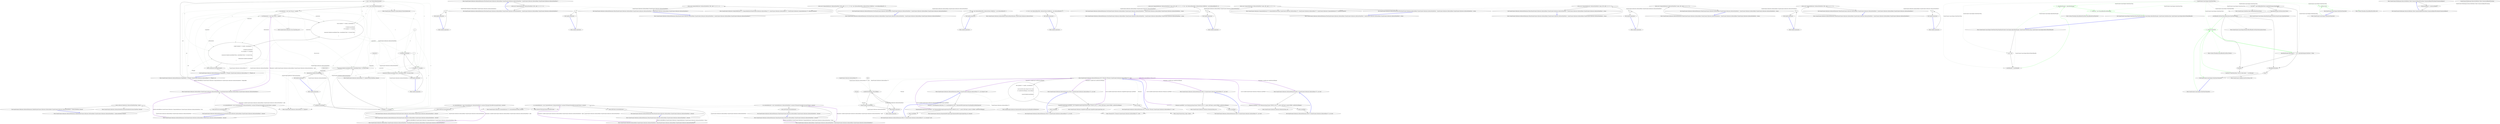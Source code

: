 digraph  {
n133 [label="QuantConnect.Indicators.IndicatorBase<T>", span=""];
n134 [label=bool, span=""];
n135 [label=TSecond, span=""];
n136 [label=x, span=""];
n137 [label=y, span=""];
n138 [label=numerator, span=""];
n139 [label=denominator, span=""];
n0 [cluster="QuantConnect.Indicators.IndicatorExtensions.Update(QuantConnect.Indicators.IndicatorBase<QuantConnect.Indicators.IndicatorDataPoint>, System.DateTime, decimal)", label="Entry QuantConnect.Indicators.IndicatorExtensions.Update(QuantConnect.Indicators.IndicatorBase<QuantConnect.Indicators.IndicatorDataPoint>, System.DateTime, decimal)", span="36-36"];
n1 [cluster="QuantConnect.Indicators.IndicatorExtensions.Update(QuantConnect.Indicators.IndicatorBase<QuantConnect.Indicators.IndicatorDataPoint>, System.DateTime, decimal)", label="return indicator.Update(new IndicatorDataPoint(time, value));", span="38-38"];
n2 [cluster="QuantConnect.Indicators.IndicatorExtensions.Update(QuantConnect.Indicators.IndicatorBase<QuantConnect.Indicators.IndicatorDataPoint>, System.DateTime, decimal)", label="Exit QuantConnect.Indicators.IndicatorExtensions.Update(QuantConnect.Indicators.IndicatorBase<QuantConnect.Indicators.IndicatorDataPoint>, System.DateTime, decimal)", span="36-36"];
n3 [cluster="QuantConnect.Indicators.IndicatorDataPoint.IndicatorDataPoint(System.DateTime, decimal)", label="Entry QuantConnect.Indicators.IndicatorDataPoint.IndicatorDataPoint(System.DateTime, decimal)", span="40-40"];
n4 [cluster="QuantConnect.Indicators.IndicatorBase<T>.Update(T)", label="Entry QuantConnect.Indicators.IndicatorBase<T>.Update(T)", span="74-74"];
n5 [cluster="QuantConnect.Indicators.IndicatorExtensions.Of<T, TSecond>(TSecond, QuantConnect.Indicators.IndicatorBase<T>, bool)", label="Entry QuantConnect.Indicators.IndicatorExtensions.Of<T, TSecond>(TSecond, QuantConnect.Indicators.IndicatorBase<T>, bool)", span="49-49"];
n6 [cluster="QuantConnect.Indicators.IndicatorExtensions.Of<T, TSecond>(TSecond, QuantConnect.Indicators.IndicatorBase<T>, bool)", label="first.Updated += (sender, consolidated) =>\r\n            {\r\n                // only send the data along if we're ready\r\n                if (!waitForFirstToReady || first.IsReady)\r\n                {\r\n                    second.Update(consolidated);\r\n                }\r\n            }", span="53-60"];
n10 [cluster="lambda expression", label="!waitForFirstToReady || first.IsReady", span="56-56"];
n11 [cluster="lambda expression", label="second.Update(consolidated)", span="58-58"];
n7 [cluster="QuantConnect.Indicators.IndicatorExtensions.Of<T, TSecond>(TSecond, QuantConnect.Indicators.IndicatorBase<T>, bool)", label="return second;", span="62-62"];
n8 [cluster="QuantConnect.Indicators.IndicatorExtensions.Of<T, TSecond>(TSecond, QuantConnect.Indicators.IndicatorBase<T>, bool)", label="Exit QuantConnect.Indicators.IndicatorExtensions.Of<T, TSecond>(TSecond, QuantConnect.Indicators.IndicatorBase<T>, bool)", span="49-49"];
n9 [cluster="lambda expression", label="Entry lambda expression", span="53-60"];
n12 [cluster="lambda expression", label="Exit lambda expression", span="53-60"];
n13 [cluster="QuantConnect.Indicators.IndicatorExtensions.WeightedBy<T, TWeight>(QuantConnect.Indicators.IndicatorBase<T>, TWeight, int)", label="Entry QuantConnect.Indicators.IndicatorExtensions.WeightedBy<T, TWeight>(QuantConnect.Indicators.IndicatorBase<T>, TWeight, int)", span="72-72"];
n14 [cluster="QuantConnect.Indicators.IndicatorExtensions.WeightedBy<T, TWeight>(QuantConnect.Indicators.IndicatorBase<T>, TWeight, int)", label="var x = new WindowIdentity(period)", span="76-76"];
n15 [cluster="QuantConnect.Indicators.IndicatorExtensions.WeightedBy<T, TWeight>(QuantConnect.Indicators.IndicatorBase<T>, TWeight, int)", label="var y = new WindowIdentity(period)", span="77-77"];
n16 [cluster="QuantConnect.Indicators.IndicatorExtensions.WeightedBy<T, TWeight>(QuantConnect.Indicators.IndicatorBase<T>, TWeight, int)", label="var numerator = new Sum(''Sum_xy'', period)", span="78-78"];
n17 [cluster="QuantConnect.Indicators.IndicatorExtensions.WeightedBy<T, TWeight>(QuantConnect.Indicators.IndicatorBase<T>, TWeight, int)", label="var denominator = new Sum(''Sum_y'', period)", span="79-79"];
n18 [cluster="QuantConnect.Indicators.IndicatorExtensions.WeightedBy<T, TWeight>(QuantConnect.Indicators.IndicatorBase<T>, TWeight, int)", label="value.Updated += (sender, consolidated) =>\r\n            {\r\n                x.Update(consolidated);\r\n                if (x.Samples == y.Samples)\r\n                {\r\n                    numerator.Update(consolidated.Time, consolidated.Value * y.Current.Value);\r\n                }  \r\n            }", span="81-88"];
n19 [cluster="QuantConnect.Indicators.IndicatorExtensions.WeightedBy<T, TWeight>(QuantConnect.Indicators.IndicatorBase<T>, TWeight, int)", label="weight.Updated += (sender, consolidated) =>\r\n            {\r\n                y.Update(consolidated);\r\n                if (x.Samples == y.Samples)\r\n                {\r\n                    numerator.Update(consolidated.Time, consolidated.Value * x.Current.Value);\r\n                }\r\n                denominator.Update(consolidated);\r\n            }", span="90-98"];
n22 [cluster="QuantConnect.Indicators.WindowIdentity.WindowIdentity(int)", label="Entry QuantConnect.Indicators.WindowIdentity.WindowIdentity(int)", span="37-37"];
n26 [cluster="lambda expression", label="x.Update(consolidated)", span="83-83"];
n27 [cluster="lambda expression", label="x.Samples == y.Samples", span="84-84"];
n33 [cluster="lambda expression", label="x.Samples == y.Samples", span="93-93"];
n34 [cluster="lambda expression", label="numerator.Update(consolidated.Time, consolidated.Value * x.Current.Value)", span="95-95"];
n28 [cluster="lambda expression", label="numerator.Update(consolidated.Time, consolidated.Value * y.Current.Value)", span="86-86"];
n32 [cluster="lambda expression", label="y.Update(consolidated)", span="92-92"];
n23 [cluster="QuantConnect.Indicators.Sum.Sum(string, int)", label="Entry QuantConnect.Indicators.Sum.Sum(string, int)", span="44-44"];
n20 [cluster="QuantConnect.Indicators.IndicatorExtensions.WeightedBy<T, TWeight>(QuantConnect.Indicators.IndicatorBase<T>, TWeight, int)", label="return numerator.Over(denominator);", span="100-100"];
n35 [cluster="lambda expression", label="denominator.Update(consolidated)", span="97-97"];
n21 [cluster="QuantConnect.Indicators.IndicatorExtensions.WeightedBy<T, TWeight>(QuantConnect.Indicators.IndicatorBase<T>, TWeight, int)", label="Exit QuantConnect.Indicators.IndicatorExtensions.WeightedBy<T, TWeight>(QuantConnect.Indicators.IndicatorBase<T>, TWeight, int)", span="72-72"];
n24 [cluster="QuantConnect.Indicators.IndicatorBase<QuantConnect.Indicators.IndicatorDataPoint>.Over(QuantConnect.Indicators.IndicatorBase<QuantConnect.Indicators.IndicatorDataPoint>)", label="Entry QuantConnect.Indicators.IndicatorBase<QuantConnect.Indicators.IndicatorDataPoint>.Over(QuantConnect.Indicators.IndicatorBase<QuantConnect.Indicators.IndicatorDataPoint>)", span="215-215"];
n25 [cluster="lambda expression", label="Entry lambda expression", span="81-88"];
n29 [cluster="lambda expression", label="Exit lambda expression", span="81-88"];
n30 [cluster="QuantConnect.Indicators.IndicatorBase<T>.Update(System.DateTime, decimal)", label="Entry QuantConnect.Indicators.IndicatorBase<T>.Update(System.DateTime, decimal)", span="106-106"];
n31 [cluster="lambda expression", label="Entry lambda expression", span="90-98"];
n36 [cluster="lambda expression", label="Exit lambda expression", span="90-98"];
n37 [cluster="QuantConnect.Indicators.IndicatorExtensions.Plus(QuantConnect.Indicators.IndicatorBase<QuantConnect.Indicators.IndicatorDataPoint>, decimal)", label="Entry QuantConnect.Indicators.IndicatorExtensions.Plus(QuantConnect.Indicators.IndicatorBase<QuantConnect.Indicators.IndicatorDataPoint>, decimal)", span="112-112"];
n38 [cluster="QuantConnect.Indicators.IndicatorExtensions.Plus(QuantConnect.Indicators.IndicatorBase<QuantConnect.Indicators.IndicatorDataPoint>, decimal)", label="var constantIndicator = new ConstantIndicator<IndicatorDataPoint>(constant.ToString(CultureInfo.InvariantCulture), constant)", span="114-114"];
n39 [cluster="QuantConnect.Indicators.IndicatorExtensions.Plus(QuantConnect.Indicators.IndicatorBase<QuantConnect.Indicators.IndicatorDataPoint>, decimal)", label="return left.Plus(constantIndicator);", span="115-115"];
n41 [cluster="QuantConnect.Indicators.ConstantIndicator<T>.ConstantIndicator(string, decimal)", label="Entry QuantConnect.Indicators.ConstantIndicator<T>.ConstantIndicator(string, decimal)", span="42-42"];
n42 [cluster="decimal.ToString(System.IFormatProvider)", label="Entry decimal.ToString(System.IFormatProvider)", span="0-0"];
n40 [cluster="QuantConnect.Indicators.IndicatorExtensions.Plus(QuantConnect.Indicators.IndicatorBase<QuantConnect.Indicators.IndicatorDataPoint>, decimal)", label="Exit QuantConnect.Indicators.IndicatorExtensions.Plus(QuantConnect.Indicators.IndicatorBase<QuantConnect.Indicators.IndicatorDataPoint>, decimal)", span="112-112"];
n43 [cluster="QuantConnect.Indicators.IndicatorBase<QuantConnect.Indicators.IndicatorDataPoint>.Plus(QuantConnect.Indicators.IndicatorBase<QuantConnect.Indicators.IndicatorDataPoint>)", label="Entry QuantConnect.Indicators.IndicatorBase<QuantConnect.Indicators.IndicatorDataPoint>.Plus(QuantConnect.Indicators.IndicatorBase<QuantConnect.Indicators.IndicatorDataPoint>)", span="127-127"];
n44 [cluster="QuantConnect.Indicators.IndicatorExtensions.Plus(QuantConnect.Indicators.IndicatorBase<QuantConnect.Indicators.IndicatorDataPoint>, QuantConnect.Indicators.IndicatorBase<QuantConnect.Indicators.IndicatorDataPoint>)", label="Entry QuantConnect.Indicators.IndicatorExtensions.Plus(QuantConnect.Indicators.IndicatorBase<QuantConnect.Indicators.IndicatorDataPoint>, QuantConnect.Indicators.IndicatorBase<QuantConnect.Indicators.IndicatorDataPoint>)", span="127-127"];
n45 [cluster="QuantConnect.Indicators.IndicatorExtensions.Plus(QuantConnect.Indicators.IndicatorBase<QuantConnect.Indicators.IndicatorDataPoint>, QuantConnect.Indicators.IndicatorBase<QuantConnect.Indicators.IndicatorDataPoint>)", label="return new CompositeIndicator<IndicatorDataPoint>(left, right, (l, r) => l + r);", span="129-129"];
n46 [cluster="QuantConnect.Indicators.IndicatorExtensions.Plus(QuantConnect.Indicators.IndicatorBase<QuantConnect.Indicators.IndicatorDataPoint>, QuantConnect.Indicators.IndicatorBase<QuantConnect.Indicators.IndicatorDataPoint>)", label="Exit QuantConnect.Indicators.IndicatorExtensions.Plus(QuantConnect.Indicators.IndicatorBase<QuantConnect.Indicators.IndicatorDataPoint>, QuantConnect.Indicators.IndicatorBase<QuantConnect.Indicators.IndicatorDataPoint>)", span="127-127"];
n47 [cluster="QuantConnect.Indicators.CompositeIndicator<T>.CompositeIndicator(QuantConnect.Indicators.IndicatorBase<T>, QuantConnect.Indicators.IndicatorBase<T>, QuantConnect.Indicators.CompositeIndicator<T>.IndicatorComposer)", label="Entry QuantConnect.Indicators.CompositeIndicator<T>.CompositeIndicator(QuantConnect.Indicators.IndicatorBase<T>, QuantConnect.Indicators.IndicatorBase<T>, QuantConnect.Indicators.CompositeIndicator<T>.IndicatorComposer)", span="99-99"];
n49 [cluster="lambda expression", label="l + r", span="129-129"];
n48 [cluster="lambda expression", label="Entry lambda expression", span="129-129"];
n50 [cluster="lambda expression", label="Exit lambda expression", span="129-129"];
n51 [cluster="QuantConnect.Indicators.IndicatorExtensions.Plus(QuantConnect.Indicators.IndicatorBase<QuantConnect.Indicators.IndicatorDataPoint>, QuantConnect.Indicators.IndicatorBase<QuantConnect.Indicators.IndicatorDataPoint>, string)", label="Entry QuantConnect.Indicators.IndicatorExtensions.Plus(QuantConnect.Indicators.IndicatorBase<QuantConnect.Indicators.IndicatorDataPoint>, QuantConnect.Indicators.IndicatorBase<QuantConnect.Indicators.IndicatorDataPoint>, string)", span="142-142"];
n52 [cluster="QuantConnect.Indicators.IndicatorExtensions.Plus(QuantConnect.Indicators.IndicatorBase<QuantConnect.Indicators.IndicatorDataPoint>, QuantConnect.Indicators.IndicatorBase<QuantConnect.Indicators.IndicatorDataPoint>, string)", label="return new CompositeIndicator<IndicatorDataPoint>(name, left, right, (l, r) => l + r);", span="144-144"];
n53 [cluster="QuantConnect.Indicators.IndicatorExtensions.Plus(QuantConnect.Indicators.IndicatorBase<QuantConnect.Indicators.IndicatorDataPoint>, QuantConnect.Indicators.IndicatorBase<QuantConnect.Indicators.IndicatorDataPoint>, string)", label="Exit QuantConnect.Indicators.IndicatorExtensions.Plus(QuantConnect.Indicators.IndicatorBase<QuantConnect.Indicators.IndicatorDataPoint>, QuantConnect.Indicators.IndicatorBase<QuantConnect.Indicators.IndicatorDataPoint>, string)", span="142-142"];
n54 [cluster="QuantConnect.Indicators.CompositeIndicator<T>.CompositeIndicator(string, QuantConnect.Indicators.IndicatorBase<T>, QuantConnect.Indicators.IndicatorBase<T>, QuantConnect.Indicators.CompositeIndicator<T>.IndicatorComposer)", label="Entry QuantConnect.Indicators.CompositeIndicator<T>.CompositeIndicator(string, QuantConnect.Indicators.IndicatorBase<T>, QuantConnect.Indicators.IndicatorBase<T>, QuantConnect.Indicators.CompositeIndicator<T>.IndicatorComposer)", span="83-83"];
n56 [cluster="lambda expression", label="l + r", span="144-144"];
n55 [cluster="lambda expression", label="Entry lambda expression", span="144-144"];
n57 [cluster="lambda expression", label="Exit lambda expression", span="144-144"];
n58 [cluster="QuantConnect.Indicators.IndicatorExtensions.Minus(QuantConnect.Indicators.IndicatorBase<QuantConnect.Indicators.IndicatorDataPoint>, decimal)", label="Entry QuantConnect.Indicators.IndicatorExtensions.Minus(QuantConnect.Indicators.IndicatorBase<QuantConnect.Indicators.IndicatorDataPoint>, decimal)", span="156-156"];
n59 [cluster="QuantConnect.Indicators.IndicatorExtensions.Minus(QuantConnect.Indicators.IndicatorBase<QuantConnect.Indicators.IndicatorDataPoint>, decimal)", label="var constantIndicator = new ConstantIndicator<IndicatorDataPoint>(constant.ToString(CultureInfo.InvariantCulture), constant)", span="158-158"];
n60 [cluster="QuantConnect.Indicators.IndicatorExtensions.Minus(QuantConnect.Indicators.IndicatorBase<QuantConnect.Indicators.IndicatorDataPoint>, decimal)", label="return left.Minus(constantIndicator);", span="159-159"];
n61 [cluster="QuantConnect.Indicators.IndicatorExtensions.Minus(QuantConnect.Indicators.IndicatorBase<QuantConnect.Indicators.IndicatorDataPoint>, decimal)", label="Exit QuantConnect.Indicators.IndicatorExtensions.Minus(QuantConnect.Indicators.IndicatorBase<QuantConnect.Indicators.IndicatorDataPoint>, decimal)", span="156-156"];
n62 [cluster="QuantConnect.Indicators.IndicatorBase<QuantConnect.Indicators.IndicatorDataPoint>.Minus(QuantConnect.Indicators.IndicatorBase<QuantConnect.Indicators.IndicatorDataPoint>)", label="Entry QuantConnect.Indicators.IndicatorBase<QuantConnect.Indicators.IndicatorDataPoint>.Minus(QuantConnect.Indicators.IndicatorBase<QuantConnect.Indicators.IndicatorDataPoint>)", span="171-171"];
n63 [cluster="QuantConnect.Indicators.IndicatorExtensions.Minus(QuantConnect.Indicators.IndicatorBase<QuantConnect.Indicators.IndicatorDataPoint>, QuantConnect.Indicators.IndicatorBase<QuantConnect.Indicators.IndicatorDataPoint>)", label="Entry QuantConnect.Indicators.IndicatorExtensions.Minus(QuantConnect.Indicators.IndicatorBase<QuantConnect.Indicators.IndicatorDataPoint>, QuantConnect.Indicators.IndicatorBase<QuantConnect.Indicators.IndicatorDataPoint>)", span="171-171"];
n64 [cluster="QuantConnect.Indicators.IndicatorExtensions.Minus(QuantConnect.Indicators.IndicatorBase<QuantConnect.Indicators.IndicatorDataPoint>, QuantConnect.Indicators.IndicatorBase<QuantConnect.Indicators.IndicatorDataPoint>)", label="return new CompositeIndicator<IndicatorDataPoint>(left, right, (l, r) => l - r);", span="173-173"];
n65 [cluster="QuantConnect.Indicators.IndicatorExtensions.Minus(QuantConnect.Indicators.IndicatorBase<QuantConnect.Indicators.IndicatorDataPoint>, QuantConnect.Indicators.IndicatorBase<QuantConnect.Indicators.IndicatorDataPoint>)", label="Exit QuantConnect.Indicators.IndicatorExtensions.Minus(QuantConnect.Indicators.IndicatorBase<QuantConnect.Indicators.IndicatorDataPoint>, QuantConnect.Indicators.IndicatorBase<QuantConnect.Indicators.IndicatorDataPoint>)", span="171-171"];
n67 [cluster="lambda expression", label="l - r", span="173-173"];
n66 [cluster="lambda expression", label="Entry lambda expression", span="173-173"];
n68 [cluster="lambda expression", label="Exit lambda expression", span="173-173"];
n69 [cluster="QuantConnect.Indicators.IndicatorExtensions.Minus(QuantConnect.Indicators.IndicatorBase<QuantConnect.Indicators.IndicatorDataPoint>, QuantConnect.Indicators.IndicatorBase<QuantConnect.Indicators.IndicatorDataPoint>, string)", label="Entry QuantConnect.Indicators.IndicatorExtensions.Minus(QuantConnect.Indicators.IndicatorBase<QuantConnect.Indicators.IndicatorDataPoint>, QuantConnect.Indicators.IndicatorBase<QuantConnect.Indicators.IndicatorDataPoint>, string)", span="186-186"];
n70 [cluster="QuantConnect.Indicators.IndicatorExtensions.Minus(QuantConnect.Indicators.IndicatorBase<QuantConnect.Indicators.IndicatorDataPoint>, QuantConnect.Indicators.IndicatorBase<QuantConnect.Indicators.IndicatorDataPoint>, string)", label="return new CompositeIndicator<IndicatorDataPoint>(name, left, right, (l, r) => l - r);", span="188-188"];
n71 [cluster="QuantConnect.Indicators.IndicatorExtensions.Minus(QuantConnect.Indicators.IndicatorBase<QuantConnect.Indicators.IndicatorDataPoint>, QuantConnect.Indicators.IndicatorBase<QuantConnect.Indicators.IndicatorDataPoint>, string)", label="Exit QuantConnect.Indicators.IndicatorExtensions.Minus(QuantConnect.Indicators.IndicatorBase<QuantConnect.Indicators.IndicatorDataPoint>, QuantConnect.Indicators.IndicatorBase<QuantConnect.Indicators.IndicatorDataPoint>, string)", span="186-186"];
n73 [cluster="lambda expression", label="l - r", span="188-188"];
n72 [cluster="lambda expression", label="Entry lambda expression", span="188-188"];
n74 [cluster="lambda expression", label="Exit lambda expression", span="188-188"];
n75 [cluster="QuantConnect.Indicators.IndicatorExtensions.Over(QuantConnect.Indicators.IndicatorBase<QuantConnect.Indicators.IndicatorDataPoint>, decimal)", label="Entry QuantConnect.Indicators.IndicatorExtensions.Over(QuantConnect.Indicators.IndicatorBase<QuantConnect.Indicators.IndicatorDataPoint>, decimal)", span="200-200"];
n76 [cluster="QuantConnect.Indicators.IndicatorExtensions.Over(QuantConnect.Indicators.IndicatorBase<QuantConnect.Indicators.IndicatorDataPoint>, decimal)", label="var constantIndicator = new ConstantIndicator<IndicatorDataPoint>(constant.ToString(CultureInfo.InvariantCulture), constant)", span="202-202"];
n77 [cluster="QuantConnect.Indicators.IndicatorExtensions.Over(QuantConnect.Indicators.IndicatorBase<QuantConnect.Indicators.IndicatorDataPoint>, decimal)", label="return left.Over(constantIndicator);", span="203-203"];
n78 [cluster="QuantConnect.Indicators.IndicatorExtensions.Over(QuantConnect.Indicators.IndicatorBase<QuantConnect.Indicators.IndicatorDataPoint>, decimal)", label="Exit QuantConnect.Indicators.IndicatorExtensions.Over(QuantConnect.Indicators.IndicatorBase<QuantConnect.Indicators.IndicatorDataPoint>, decimal)", span="200-200"];
n79 [cluster="QuantConnect.Indicators.IndicatorExtensions.Over(QuantConnect.Indicators.IndicatorBase<QuantConnect.Indicators.IndicatorDataPoint>, QuantConnect.Indicators.IndicatorBase<QuantConnect.Indicators.IndicatorDataPoint>)", label="Entry QuantConnect.Indicators.IndicatorExtensions.Over(QuantConnect.Indicators.IndicatorBase<QuantConnect.Indicators.IndicatorDataPoint>, QuantConnect.Indicators.IndicatorBase<QuantConnect.Indicators.IndicatorDataPoint>)", span="215-215"];
n80 [cluster="QuantConnect.Indicators.IndicatorExtensions.Over(QuantConnect.Indicators.IndicatorBase<QuantConnect.Indicators.IndicatorDataPoint>, QuantConnect.Indicators.IndicatorBase<QuantConnect.Indicators.IndicatorDataPoint>)", label="return new CompositeIndicator<IndicatorDataPoint>(left, right, (l, r) => r == 0m ? new IndicatorResult(0m, IndicatorStatus.MathError) : new IndicatorResult(l / r));", span="217-217"];
n81 [cluster="QuantConnect.Indicators.IndicatorExtensions.Over(QuantConnect.Indicators.IndicatorBase<QuantConnect.Indicators.IndicatorDataPoint>, QuantConnect.Indicators.IndicatorBase<QuantConnect.Indicators.IndicatorDataPoint>)", label="Exit QuantConnect.Indicators.IndicatorExtensions.Over(QuantConnect.Indicators.IndicatorBase<QuantConnect.Indicators.IndicatorDataPoint>, QuantConnect.Indicators.IndicatorBase<QuantConnect.Indicators.IndicatorDataPoint>)", span="215-215"];
n83 [cluster="lambda expression", label="r == 0m ? new IndicatorResult(0m, IndicatorStatus.MathError) : new IndicatorResult(l / r)", span="217-217"];
n82 [cluster="lambda expression", label="Entry lambda expression", span="217-217"];
n84 [cluster="lambda expression", label="Exit lambda expression", span="217-217"];
n85 [cluster="QuantConnect.Indicators.IndicatorResult.IndicatorResult(decimal, QuantConnect.Indicators.IndicatorStatus)", label="Entry QuantConnect.Indicators.IndicatorResult.IndicatorResult(decimal, QuantConnect.Indicators.IndicatorStatus)", span="45-45"];
n86 [cluster="QuantConnect.Indicators.IndicatorExtensions.Over(QuantConnect.Indicators.IndicatorBase<QuantConnect.Indicators.IndicatorDataPoint>, QuantConnect.Indicators.IndicatorBase<QuantConnect.Indicators.IndicatorDataPoint>, string)", label="Entry QuantConnect.Indicators.IndicatorExtensions.Over(QuantConnect.Indicators.IndicatorBase<QuantConnect.Indicators.IndicatorDataPoint>, QuantConnect.Indicators.IndicatorBase<QuantConnect.Indicators.IndicatorDataPoint>, string)", span="230-230"];
n87 [cluster="QuantConnect.Indicators.IndicatorExtensions.Over(QuantConnect.Indicators.IndicatorBase<QuantConnect.Indicators.IndicatorDataPoint>, QuantConnect.Indicators.IndicatorBase<QuantConnect.Indicators.IndicatorDataPoint>, string)", label="return new CompositeIndicator<IndicatorDataPoint>(name, left, right, (l, r) => r == 0m ? new IndicatorResult(0m, IndicatorStatus.MathError) : new IndicatorResult(l / r));", span="232-232"];
n88 [cluster="QuantConnect.Indicators.IndicatorExtensions.Over(QuantConnect.Indicators.IndicatorBase<QuantConnect.Indicators.IndicatorDataPoint>, QuantConnect.Indicators.IndicatorBase<QuantConnect.Indicators.IndicatorDataPoint>, string)", label="Exit QuantConnect.Indicators.IndicatorExtensions.Over(QuantConnect.Indicators.IndicatorBase<QuantConnect.Indicators.IndicatorDataPoint>, QuantConnect.Indicators.IndicatorBase<QuantConnect.Indicators.IndicatorDataPoint>, string)", span="230-230"];
n90 [cluster="lambda expression", label="r == 0m ? new IndicatorResult(0m, IndicatorStatus.MathError) : new IndicatorResult(l / r)", span="232-232"];
n89 [cluster="lambda expression", label="Entry lambda expression", span="232-232"];
n91 [cluster="lambda expression", label="Exit lambda expression", span="232-232"];
n92 [cluster="QuantConnect.Indicators.IndicatorExtensions.Times(QuantConnect.Indicators.IndicatorBase<QuantConnect.Indicators.IndicatorDataPoint>, decimal)", label="Entry QuantConnect.Indicators.IndicatorExtensions.Times(QuantConnect.Indicators.IndicatorBase<QuantConnect.Indicators.IndicatorDataPoint>, decimal)", span="244-244"];
n93 [cluster="QuantConnect.Indicators.IndicatorExtensions.Times(QuantConnect.Indicators.IndicatorBase<QuantConnect.Indicators.IndicatorDataPoint>, decimal)", label="var constantIndicator = new ConstantIndicator<IndicatorDataPoint>(constant.ToString(CultureInfo.InvariantCulture), constant)", span="246-246"];
n94 [cluster="QuantConnect.Indicators.IndicatorExtensions.Times(QuantConnect.Indicators.IndicatorBase<QuantConnect.Indicators.IndicatorDataPoint>, decimal)", label="return left.Times(constantIndicator);", span="247-247"];
n95 [cluster="QuantConnect.Indicators.IndicatorExtensions.Times(QuantConnect.Indicators.IndicatorBase<QuantConnect.Indicators.IndicatorDataPoint>, decimal)", label="Exit QuantConnect.Indicators.IndicatorExtensions.Times(QuantConnect.Indicators.IndicatorBase<QuantConnect.Indicators.IndicatorDataPoint>, decimal)", span="244-244"];
n96 [cluster="QuantConnect.Indicators.IndicatorBase<QuantConnect.Indicators.IndicatorDataPoint>.Times(QuantConnect.Indicators.IndicatorBase<QuantConnect.Indicators.IndicatorDataPoint>)", label="Entry QuantConnect.Indicators.IndicatorBase<QuantConnect.Indicators.IndicatorDataPoint>.Times(QuantConnect.Indicators.IndicatorBase<QuantConnect.Indicators.IndicatorDataPoint>)", span="259-259"];
n97 [cluster="QuantConnect.Indicators.IndicatorExtensions.Times(QuantConnect.Indicators.IndicatorBase<QuantConnect.Indicators.IndicatorDataPoint>, QuantConnect.Indicators.IndicatorBase<QuantConnect.Indicators.IndicatorDataPoint>)", label="Entry QuantConnect.Indicators.IndicatorExtensions.Times(QuantConnect.Indicators.IndicatorBase<QuantConnect.Indicators.IndicatorDataPoint>, QuantConnect.Indicators.IndicatorBase<QuantConnect.Indicators.IndicatorDataPoint>)", span="259-259"];
n98 [cluster="QuantConnect.Indicators.IndicatorExtensions.Times(QuantConnect.Indicators.IndicatorBase<QuantConnect.Indicators.IndicatorDataPoint>, QuantConnect.Indicators.IndicatorBase<QuantConnect.Indicators.IndicatorDataPoint>)", label="return new CompositeIndicator<IndicatorDataPoint>(left, right, (l, r) => l * r);", span="261-261"];
n99 [cluster="QuantConnect.Indicators.IndicatorExtensions.Times(QuantConnect.Indicators.IndicatorBase<QuantConnect.Indicators.IndicatorDataPoint>, QuantConnect.Indicators.IndicatorBase<QuantConnect.Indicators.IndicatorDataPoint>)", label="Exit QuantConnect.Indicators.IndicatorExtensions.Times(QuantConnect.Indicators.IndicatorBase<QuantConnect.Indicators.IndicatorDataPoint>, QuantConnect.Indicators.IndicatorBase<QuantConnect.Indicators.IndicatorDataPoint>)", span="259-259"];
n101 [cluster="lambda expression", label="l * r", span="261-261"];
n100 [cluster="lambda expression", label="Entry lambda expression", span="261-261"];
n102 [cluster="lambda expression", label="Exit lambda expression", span="261-261"];
n103 [cluster="QuantConnect.Indicators.IndicatorExtensions.Times(QuantConnect.Indicators.IndicatorBase<QuantConnect.Indicators.IndicatorDataPoint>, QuantConnect.Indicators.IndicatorBase<QuantConnect.Indicators.IndicatorDataPoint>, string)", label="Entry QuantConnect.Indicators.IndicatorExtensions.Times(QuantConnect.Indicators.IndicatorBase<QuantConnect.Indicators.IndicatorDataPoint>, QuantConnect.Indicators.IndicatorBase<QuantConnect.Indicators.IndicatorDataPoint>, string)", span="274-274"];
n104 [cluster="QuantConnect.Indicators.IndicatorExtensions.Times(QuantConnect.Indicators.IndicatorBase<QuantConnect.Indicators.IndicatorDataPoint>, QuantConnect.Indicators.IndicatorBase<QuantConnect.Indicators.IndicatorDataPoint>, string)", label="return new CompositeIndicator<IndicatorDataPoint>(name, left, right, (l, r) => l * r);", span="276-276"];
n105 [cluster="QuantConnect.Indicators.IndicatorExtensions.Times(QuantConnect.Indicators.IndicatorBase<QuantConnect.Indicators.IndicatorDataPoint>, QuantConnect.Indicators.IndicatorBase<QuantConnect.Indicators.IndicatorDataPoint>, string)", label="Exit QuantConnect.Indicators.IndicatorExtensions.Times(QuantConnect.Indicators.IndicatorBase<QuantConnect.Indicators.IndicatorDataPoint>, QuantConnect.Indicators.IndicatorBase<QuantConnect.Indicators.IndicatorDataPoint>, string)", span="274-274"];
n107 [cluster="lambda expression", label="l * r", span="276-276"];
n106 [cluster="lambda expression", label="Entry lambda expression", span="276-276"];
n108 [cluster="lambda expression", label="Exit lambda expression", span="276-276"];
n109 [cluster="QuantConnect.Indicators.IndicatorExtensions.EMA<T>(QuantConnect.Indicators.IndicatorBase<T>, int, decimal?, bool)", label="Entry QuantConnect.Indicators.IndicatorExtensions.EMA<T>(QuantConnect.Indicators.IndicatorBase<T>, int, decimal?, bool)", span="286-286"];
n110 [cluster="QuantConnect.Indicators.IndicatorExtensions.EMA<T>(QuantConnect.Indicators.IndicatorBase<T>, int, decimal?, bool)", label="decimal k = smoothingFactor.HasValue ? k = smoothingFactor.Value : ExponentialMovingAverage.SmoothingFactorDefault(period)", span="289-289"];
n111 [cluster="QuantConnect.Indicators.IndicatorExtensions.EMA<T>(QuantConnect.Indicators.IndicatorBase<T>, int, decimal?, bool)", label="ExponentialMovingAverage emaOfLeft = new ExponentialMovingAverage(string.Format(''EMA{0}_Of_{1}'', period, left.Name), period, k).Of(left, waitForFirstToReady)", span="290-290"];
n114 [cluster="QuantConnect.Indicators.ExponentialMovingAverage.SmoothingFactorDefault(int)", label="Entry QuantConnect.Indicators.ExponentialMovingAverage.SmoothingFactorDefault(int)", span="71-71"];
n112 [cluster="QuantConnect.Indicators.IndicatorExtensions.EMA<T>(QuantConnect.Indicators.IndicatorBase<T>, int, decimal?, bool)", label="return emaOfLeft;", span="291-291"];
n115 [cluster="QuantConnect.Indicators.ExponentialMovingAverage.ExponentialMovingAverage(string, int, decimal)", label="Entry QuantConnect.Indicators.ExponentialMovingAverage.ExponentialMovingAverage(string, int, decimal)", span="42-42"];
n116 [cluster="string.Format(string, object, object)", label="Entry string.Format(string, object, object)", span="0-0"];
n117 [cluster="TSecond.Of<T, TSecond>(QuantConnect.Indicators.IndicatorBase<T>, bool)", label="Entry TSecond.Of<T, TSecond>(QuantConnect.Indicators.IndicatorBase<T>, bool)", span="49-49"];
n113 [cluster="QuantConnect.Indicators.IndicatorExtensions.EMA<T>(QuantConnect.Indicators.IndicatorBase<T>, int, decimal?, bool)", label="Exit QuantConnect.Indicators.IndicatorExtensions.EMA<T>(QuantConnect.Indicators.IndicatorBase<T>, int, decimal?, bool)", span="286-286"];
n118 [cluster="QuantConnect.Indicators.IndicatorExtensions.MAX<T>(QuantConnect.Indicators.IndicatorBase<T>, int, bool)", label="Entry QuantConnect.Indicators.IndicatorExtensions.MAX<T>(QuantConnect.Indicators.IndicatorBase<T>, int, bool)", span="300-300"];
n119 [cluster="QuantConnect.Indicators.IndicatorExtensions.MAX<T>(QuantConnect.Indicators.IndicatorBase<T>, int, bool)", label="Maximum maxOfLeft = new Maximum(string.Format(''MAX{0}_Of_{1}'', period, left.Name), period).Of(left, waitForFirstToReady)", span="303-303"];
n120 [cluster="QuantConnect.Indicators.IndicatorExtensions.MAX<T>(QuantConnect.Indicators.IndicatorBase<T>, int, bool)", label="return maxOfLeft;", span="304-304"];
n122 [cluster="QuantConnect.Indicators.Maximum.Maximum(string, int)", label="Entry QuantConnect.Indicators.Maximum.Maximum(string, int)", span="51-51"];
n121 [cluster="QuantConnect.Indicators.IndicatorExtensions.MAX<T>(QuantConnect.Indicators.IndicatorBase<T>, int, bool)", label="Exit QuantConnect.Indicators.IndicatorExtensions.MAX<T>(QuantConnect.Indicators.IndicatorBase<T>, int, bool)", span="300-300"];
n123 [cluster="QuantConnect.Indicators.IndicatorExtensions.MIN<T>(QuantConnect.Indicators.IndicatorBase<T>, int, bool)", label="Entry QuantConnect.Indicators.IndicatorExtensions.MIN<T>(QuantConnect.Indicators.IndicatorBase<T>, int, bool)", span="313-313"];
n124 [cluster="QuantConnect.Indicators.IndicatorExtensions.MIN<T>(QuantConnect.Indicators.IndicatorBase<T>, int, bool)", label="Minimum minOfLeft = new Minimum(string.Format(''MIN{0}_Of_{1}'', period, left.Name), period).Of(left, waitForFirstToReady)", span="316-316"];
n125 [cluster="QuantConnect.Indicators.IndicatorExtensions.MIN<T>(QuantConnect.Indicators.IndicatorBase<T>, int, bool)", label="return minOfLeft;", span="317-317"];
n127 [cluster="QuantConnect.Indicators.Minimum.Minimum(string, int)", label="Entry QuantConnect.Indicators.Minimum.Minimum(string, int)", span="51-51"];
n126 [cluster="QuantConnect.Indicators.IndicatorExtensions.MIN<T>(QuantConnect.Indicators.IndicatorBase<T>, int, bool)", label="Exit QuantConnect.Indicators.IndicatorExtensions.MIN<T>(QuantConnect.Indicators.IndicatorBase<T>, int, bool)", span="313-313"];
n128 [cluster="QuantConnect.Indicators.IndicatorExtensions.SMA<T>(QuantConnect.Indicators.IndicatorBase<T>, int, bool)", label="Entry QuantConnect.Indicators.IndicatorExtensions.SMA<T>(QuantConnect.Indicators.IndicatorBase<T>, int, bool)", span="326-326"];
n129 [cluster="QuantConnect.Indicators.IndicatorExtensions.SMA<T>(QuantConnect.Indicators.IndicatorBase<T>, int, bool)", label="SimpleMovingAverage smaOfLeft = new SimpleMovingAverage(string.Format(''SMA{0}_Of_{1}'', period, left.Name), period).Of(left, waitForFirstToReady)", span="329-329"];
n130 [cluster="QuantConnect.Indicators.IndicatorExtensions.SMA<T>(QuantConnect.Indicators.IndicatorBase<T>, int, bool)", label="return smaOfLeft;", span="330-330"];
n132 [cluster="QuantConnect.Indicators.SimpleMovingAverage.SimpleMovingAverage(string, int)", label="Entry QuantConnect.Indicators.SimpleMovingAverage.SimpleMovingAverage(string, int)", span="46-46"];
n131 [cluster="QuantConnect.Indicators.IndicatorExtensions.SMA<T>(QuantConnect.Indicators.IndicatorBase<T>, int, bool)", label="Exit QuantConnect.Indicators.IndicatorExtensions.SMA<T>(QuantConnect.Indicators.IndicatorBase<T>, int, bool)", span="326-326"];
m2_19 [cluster="QuantConnect.Interfaces.IApi.GetAlgorithmStatus(string)", file="StateCheck.cs", label="Entry QuantConnect.Interfaces.IApi.GetAlgorithmStatus(string)", span="48-48"];
m2_22 [cluster="QuantConnect.Logging.Log.Error(string, bool)", file="StateCheck.cs", label="Entry QuantConnect.Logging.Log.Error(string, bool)", span="65-65"];
m2_26 [cluster="System.Threading.ManualResetEventSlim.Set()", file="StateCheck.cs", label="Entry System.Threading.ManualResetEventSlim.Set()", span="0-0"];
m2_20 [cluster="QuantConnect.Lean.Engine.AlgorithmManager.SetStatus(QuantConnect.AlgorithmStatus)", file="StateCheck.cs", label="Entry QuantConnect.Lean.Engine.AlgorithmManager.SetStatus(QuantConnect.AlgorithmStatus)", span="555-555"];
m2_18 [cluster="System.Threading.ManualResetEventSlim.Wait(int)", file="StateCheck.cs", label="Entry System.Threading.ManualResetEventSlim.Wait(int)", span="0-0"];
m2_0 [cluster="QuantConnect.Lean.Engine.StateCheck.Ping.Ping(QuantConnect.Lean.Engine.AlgorithmManager, QuantConnect.Interfaces.IApi, QuantConnect.Lean.Engine.Results.IResultHandler)", file="StateCheck.cs", label="Entry QuantConnect.Lean.Engine.StateCheck.Ping.Ping(QuantConnect.Lean.Engine.AlgorithmManager, QuantConnect.Interfaces.IApi, QuantConnect.Lean.Engine.Results.IResultHandler)", span="40-40"];
m2_3 [cluster="QuantConnect.Lean.Engine.StateCheck.Ping.Ping(QuantConnect.Lean.Engine.AlgorithmManager, QuantConnect.Interfaces.IApi, QuantConnect.Lean.Engine.Results.IResultHandler)", color=green, community=0, file="StateCheck.cs", label="0: _algorithmManager = algorithmManager", span="44-44"];
m2_2 [cluster="QuantConnect.Lean.Engine.StateCheck.Ping.Ping(QuantConnect.Lean.Engine.AlgorithmManager, QuantConnect.Interfaces.IApi, QuantConnect.Lean.Engine.Results.IResultHandler)", file="StateCheck.cs", label="_resultHandler = resultHandler", span="43-43"];
m2_4 [cluster="QuantConnect.Lean.Engine.StateCheck.Ping.Ping(QuantConnect.Lean.Engine.AlgorithmManager, QuantConnect.Interfaces.IApi, QuantConnect.Lean.Engine.Results.IResultHandler)", color=green, community=0, file="StateCheck.cs", label="0: _exitEvent = new ManualResetEventSlim(false)", span="45-45"];
m2_1 [cluster="QuantConnect.Lean.Engine.StateCheck.Ping.Ping(QuantConnect.Lean.Engine.AlgorithmManager, QuantConnect.Interfaces.IApi, QuantConnect.Lean.Engine.Results.IResultHandler)", file="StateCheck.cs", label="_api = api", span="42-42"];
m2_5 [cluster="QuantConnect.Lean.Engine.StateCheck.Ping.Ping(QuantConnect.Lean.Engine.AlgorithmManager, QuantConnect.Interfaces.IApi, QuantConnect.Lean.Engine.Results.IResultHandler)", file="StateCheck.cs", label="Exit QuantConnect.Lean.Engine.StateCheck.Ping.Ping(QuantConnect.Lean.Engine.AlgorithmManager, QuantConnect.Interfaces.IApi, QuantConnect.Lean.Engine.Results.IResultHandler)", span="40-40"];
m2_6 [cluster="System.Threading.ManualResetEventSlim.ManualResetEventSlim(bool)", file="StateCheck.cs", label="Entry System.Threading.ManualResetEventSlim.ManualResetEventSlim(bool)", span="0-0"];
m2_7 [cluster="QuantConnect.Lean.Engine.StateCheck.Ping.Run()", file="StateCheck.cs", label="Entry QuantConnect.Lean.Engine.StateCheck.Ping.Run()", span="49-49"];
m2_8 [cluster="QuantConnect.Lean.Engine.StateCheck.Ping.Run()", color=green, community=0, file="StateCheck.cs", label="0: !_exitEvent.Wait(500)", span="51-51"];
m2_9 [cluster="QuantConnect.Lean.Engine.StateCheck.Ping.Run()", file="StateCheck.cs", label="_algorithmManager.AlgorithmId != '''' && _algorithmManager.QuitState == false", span="55-55"];
m2_12 [cluster="QuantConnect.Lean.Engine.StateCheck.Ping.Run()", file="StateCheck.cs", label="_resultHandler.SetChartSubscription(state.ChartSubscription)", span="64-64"];
m2_16 [cluster="QuantConnect.Lean.Engine.StateCheck.Ping.Run()", file="StateCheck.cs", label="Log.Error(''StateCheck.Run(): Error in state check: '' + err.Message)", span="73-73"];
m2_10 [cluster="QuantConnect.Lean.Engine.StateCheck.Ping.Run()", file="StateCheck.cs", label="var state = _api.GetAlgorithmStatus(_algorithmManager.AlgorithmId)", span="58-58"];
m2_11 [cluster="QuantConnect.Lean.Engine.StateCheck.Ping.Run()", file="StateCheck.cs", label="_algorithmManager.SetStatus(state.Status)", span="61-61"];
m2_13 [cluster="QuantConnect.Lean.Engine.StateCheck.Ping.Run()", file="StateCheck.cs", label=ThreadAbortException, span="67-67"];
m2_15 [cluster="QuantConnect.Lean.Engine.StateCheck.Ping.Run()", file="StateCheck.cs", label=Exception, span="71-71"];
m2_14 [cluster="QuantConnect.Lean.Engine.StateCheck.Ping.Run()", file="StateCheck.cs", label="return;", span="69-69"];
m2_17 [cluster="QuantConnect.Lean.Engine.StateCheck.Ping.Run()", file="StateCheck.cs", label="Exit QuantConnect.Lean.Engine.StateCheck.Ping.Run()", span="49-49"];
m2_21 [cluster="QuantConnect.Lean.Engine.Results.IResultHandler.SetChartSubscription(string)", file="StateCheck.cs", label="Entry QuantConnect.Lean.Engine.Results.IResultHandler.SetChartSubscription(string)", span="205-205"];
m2_23 [cluster="QuantConnect.Lean.Engine.StateCheck.Ping.Exit()", file="StateCheck.cs", label="Entry QuantConnect.Lean.Engine.StateCheck.Ping.Exit()", span="81-81"];
m2_24 [cluster="QuantConnect.Lean.Engine.StateCheck.Ping.Exit()", color=green, community=0, file="StateCheck.cs", label="0: _exitEvent.Set()", span="83-83"];
m2_25 [cluster="QuantConnect.Lean.Engine.StateCheck.Ping.Exit()", file="StateCheck.cs", label="Exit QuantConnect.Lean.Engine.StateCheck.Ping.Exit()", span="81-81"];
m2_27 [file="StateCheck.cs", label="QuantConnect.Lean.Engine.StateCheck.Ping", span=""];
m4_0 [cluster="QuantConnect.Brokerages.InteractiveBrokers.Client.CommissionReportEventArgs.CommissionReportEventArgs(CommissionReport)", file="TradierBrokerage.cs", label="Entry QuantConnect.Brokerages.InteractiveBrokers.Client.CommissionReportEventArgs.CommissionReportEventArgs(CommissionReport)", span="33-33"];
m4_1 [cluster="QuantConnect.Brokerages.InteractiveBrokers.Client.CommissionReportEventArgs.CommissionReportEventArgs(CommissionReport)", file="TradierBrokerage.cs", label="CommissionReport = commissionReport", span="35-35"];
m4_2 [cluster="QuantConnect.Brokerages.InteractiveBrokers.Client.CommissionReportEventArgs.CommissionReportEventArgs(CommissionReport)", file="TradierBrokerage.cs", label="Exit QuantConnect.Brokerages.InteractiveBrokers.Client.CommissionReportEventArgs.CommissionReportEventArgs(CommissionReport)", span="33-33"];
m4_3 [file="TradierBrokerage.cs", label="QuantConnect.Brokerages.InteractiveBrokers.Client.CommissionReportEventArgs", span=""];
n133 -> n10  [color=darkseagreen4, key=1, label="QuantConnect.Indicators.IndicatorBase<T>", style=dashed];
n134 -> n10  [color=darkseagreen4, key=1, label=bool, style=dashed];
n135 -> n11  [color=darkseagreen4, key=1, label=TSecond, style=dashed];
n136 -> n26  [color=darkseagreen4, key=1, label=x, style=dashed];
n136 -> n27  [color=darkseagreen4, key=1, label=x, style=dashed];
n136 -> n33  [color=darkseagreen4, key=1, label=x, style=dashed];
n136 -> n34  [color=darkseagreen4, key=1, label=x, style=dashed];
n137 -> n27  [color=darkseagreen4, key=1, label=y, style=dashed];
n137 -> n28  [color=darkseagreen4, key=1, label=y, style=dashed];
n137 -> n32  [color=darkseagreen4, key=1, label=y, style=dashed];
n137 -> n33  [color=darkseagreen4, key=1, label=y, style=dashed];
n138 -> n28  [color=darkseagreen4, key=1, label=numerator, style=dashed];
n138 -> n34  [color=darkseagreen4, key=1, label=numerator, style=dashed];
n139 -> n35  [color=darkseagreen4, key=1, label=denominator, style=dashed];
n0 -> n1  [key=0, style=solid];
n1 -> n2  [key=0, style=solid];
n1 -> n3  [key=2, style=dotted];
n1 -> n4  [key=2, style=dotted];
n2 -> n0  [color=blue, key=0, style=bold];
n5 -> n6  [key=0, style=solid];
n5 -> n10  [color=darkseagreen4, key=1, label="QuantConnect.Indicators.IndicatorBase<T>", style=dashed];
n5 -> n11  [color=darkseagreen4, key=1, label=TSecond, style=dashed];
n5 -> n7  [color=darkseagreen4, key=1, label=TSecond, style=dashed];
n5 -> n5  [color=darkorchid, key=3, label="method methodReturn TSecond Of", style=bold];
n5 -> n109  [color=darkorchid, key=3, label="Parameter variable bool waitForFirstToReady", style=bold];
n5 -> n118  [color=darkorchid, key=3, label="Parameter variable bool waitForFirstToReady", style=bold];
n5 -> n123  [color=darkorchid, key=3, label="Parameter variable bool waitForFirstToReady", style=bold];
n5 -> n128  [color=darkorchid, key=3, label="Parameter variable bool waitForFirstToReady", style=bold];
n6 -> n7  [key=0, style=solid];
n6 -> n11  [color=darkseagreen4, key=1, label="QuantConnect.Indicators.IndicatorDataPoint", style=dashed];
n10 -> n11  [key=0, style=solid];
n10 -> n12  [key=0, style=solid];
n11 -> n12  [key=0, style=solid];
n11 -> n4  [key=2, style=dotted];
n7 -> n8  [key=0, style=solid];
n8 -> n5  [color=blue, key=0, style=bold];
n9 -> n10  [key=0, style=solid];
n9 -> n11  [color=darkseagreen4, key=1, label="QuantConnect.Indicators.IndicatorDataPoint", style=dashed];
n12 -> n9  [color=blue, key=0, style=bold];
n13 -> n14  [key=0, style=solid];
n13 -> n15  [color=darkseagreen4, key=1, label=int, style=dashed];
n13 -> n16  [color=darkseagreen4, key=1, label=int, style=dashed];
n13 -> n17  [color=darkseagreen4, key=1, label=int, style=dashed];
n13 -> n18  [color=darkseagreen4, key=1, label="QuantConnect.Indicators.IndicatorBase<T>", style=dashed];
n13 -> n19  [color=darkseagreen4, key=1, label=TWeight, style=dashed];
n13 -> n24  [color=darkorchid, key=3, label="method methodReturn QuantConnect.Indicators.CompositeIndicator<QuantConnect.Indicators.IndicatorDataPoint> WeightedBy", style=bold];
n14 -> n15  [key=0, style=solid];
n14 -> n22  [key=2, style=dotted];
n14 -> n18  [color=darkseagreen4, key=1, label=x, style=dashed];
n14 -> n26  [color=darkseagreen4, key=1, label=x, style=dashed];
n14 -> n27  [color=darkseagreen4, key=1, label=x, style=dashed];
n14 -> n19  [color=darkseagreen4, key=1, label=x, style=dashed];
n14 -> n33  [color=darkseagreen4, key=1, label=x, style=dashed];
n14 -> n34  [color=darkseagreen4, key=1, label=x, style=dashed];
n15 -> n16  [key=0, style=solid];
n15 -> n22  [key=2, style=dotted];
n15 -> n18  [color=darkseagreen4, key=1, label=y, style=dashed];
n15 -> n27  [color=darkseagreen4, key=1, label=y, style=dashed];
n15 -> n28  [color=darkseagreen4, key=1, label=y, style=dashed];
n15 -> n19  [color=darkseagreen4, key=1, label=y, style=dashed];
n15 -> n32  [color=darkseagreen4, key=1, label=y, style=dashed];
n15 -> n33  [color=darkseagreen4, key=1, label=y, style=dashed];
n16 -> n17  [key=0, style=solid];
n16 -> n23  [key=2, style=dotted];
n16 -> n18  [color=darkseagreen4, key=1, label=numerator, style=dashed];
n16 -> n28  [color=darkseagreen4, key=1, label=numerator, style=dashed];
n16 -> n19  [color=darkseagreen4, key=1, label=numerator, style=dashed];
n16 -> n34  [color=darkseagreen4, key=1, label=numerator, style=dashed];
n16 -> n20  [color=darkseagreen4, key=1, label=numerator, style=dashed];
n17 -> n18  [key=0, style=solid];
n17 -> n23  [key=2, style=dotted];
n17 -> n19  [color=darkseagreen4, key=1, label=denominator, style=dashed];
n17 -> n35  [color=darkseagreen4, key=1, label=denominator, style=dashed];
n17 -> n20  [color=darkseagreen4, key=1, label=denominator, style=dashed];
n18 -> n19  [key=0, style=solid];
n18 -> n26  [color=darkseagreen4, key=1, label="QuantConnect.Indicators.IndicatorDataPoint", style=dashed];
n18 -> n28  [color=darkseagreen4, key=1, label="QuantConnect.Indicators.IndicatorDataPoint", style=dashed];
n19 -> n20  [key=0, style=solid];
n19 -> n32  [color=darkseagreen4, key=1, label="QuantConnect.Indicators.IndicatorDataPoint", style=dashed];
n19 -> n34  [color=darkseagreen4, key=1, label="QuantConnect.Indicators.IndicatorDataPoint", style=dashed];
n19 -> n35  [color=darkseagreen4, key=1, label="QuantConnect.Indicators.IndicatorDataPoint", style=dashed];
n26 -> n27  [key=0, style=solid];
n26 -> n4  [key=2, style=dotted];
n27 -> n28  [key=0, style=solid];
n27 -> n29  [key=0, style=solid];
n33 -> n34  [key=0, style=solid];
n33 -> n35  [key=0, style=solid];
n34 -> n35  [key=0, style=solid];
n34 -> n30  [key=2, style=dotted];
n28 -> n29  [key=0, style=solid];
n28 -> n30  [key=2, style=dotted];
n32 -> n33  [key=0, style=solid];
n32 -> n4  [key=2, style=dotted];
n20 -> n21  [key=0, style=solid];
n20 -> n24  [key=2, style=dotted];
n35 -> n36  [key=0, style=solid];
n35 -> n4  [key=2, style=dotted];
n21 -> n13  [color=blue, key=0, style=bold];
n24 -> n17  [color=darkorchid, key=3, label="Parameter variable QuantConnect.Indicators.IndicatorBase<QuantConnect.Indicators.IndicatorDataPoint> right", style=bold];
n24 -> n76  [color=darkorchid, key=3, label="Parameter variable QuantConnect.Indicators.IndicatorBase<QuantConnect.Indicators.IndicatorDataPoint> right", style=bold];
n25 -> n26  [key=0, style=solid];
n25 -> n28  [color=darkseagreen4, key=1, label="QuantConnect.Indicators.IndicatorDataPoint", style=dashed];
n29 -> n25  [color=blue, key=0, style=bold];
n31 -> n32  [key=0, style=solid];
n31 -> n34  [color=darkseagreen4, key=1, label="QuantConnect.Indicators.IndicatorDataPoint", style=dashed];
n31 -> n35  [color=darkseagreen4, key=1, label="QuantConnect.Indicators.IndicatorDataPoint", style=dashed];
n36 -> n31  [color=blue, key=0, style=bold];
n37 -> n38  [key=0, style=solid];
n37 -> n39  [color=darkseagreen4, key=1, label="QuantConnect.Indicators.IndicatorBase<QuantConnect.Indicators.IndicatorDataPoint>", style=dashed];
n37 -> n43  [color=darkorchid, key=3, label="method methodReturn QuantConnect.Indicators.CompositeIndicator<QuantConnect.Indicators.IndicatorDataPoint> Plus", style=bold];
n38 -> n39  [key=0, style=solid];
n38 -> n41  [key=2, style=dotted];
n38 -> n42  [key=2, style=dotted];
n39 -> n40  [key=0, style=solid];
n39 -> n43  [key=2, style=dotted];
n40 -> n37  [color=blue, key=0, style=bold];
n43 -> n38  [color=darkorchid, key=3, label="Parameter variable QuantConnect.Indicators.IndicatorBase<QuantConnect.Indicators.IndicatorDataPoint> right", style=bold];
n44 -> n45  [key=0, style=solid];
n45 -> n46  [key=0, style=solid];
n45 -> n47  [key=2, style=dotted];
n45 -> n49  [color=darkseagreen4, key=1, label="QuantConnect.Indicators.IndicatorBase<QuantConnect.Indicators.IndicatorDataPoint>", style=dashed];
n46 -> n44  [color=blue, key=0, style=bold];
n49 -> n50  [key=0, style=solid];
n48 -> n49  [key=0, style=solid];
n50 -> n48  [color=blue, key=0, style=bold];
n51 -> n52  [key=0, style=solid];
n52 -> n53  [key=0, style=solid];
n52 -> n54  [key=2, style=dotted];
n52 -> n56  [color=darkseagreen4, key=1, label="QuantConnect.Indicators.IndicatorBase<QuantConnect.Indicators.IndicatorDataPoint>", style=dashed];
n53 -> n51  [color=blue, key=0, style=bold];
n56 -> n57  [key=0, style=solid];
n55 -> n56  [key=0, style=solid];
n57 -> n55  [color=blue, key=0, style=bold];
n58 -> n59  [key=0, style=solid];
n58 -> n60  [color=darkseagreen4, key=1, label="QuantConnect.Indicators.IndicatorBase<QuantConnect.Indicators.IndicatorDataPoint>", style=dashed];
n58 -> n62  [color=darkorchid, key=3, label="method methodReturn QuantConnect.Indicators.CompositeIndicator<QuantConnect.Indicators.IndicatorDataPoint> Minus", style=bold];
n59 -> n60  [key=0, style=solid];
n59 -> n41  [key=2, style=dotted];
n59 -> n42  [key=2, style=dotted];
n60 -> n61  [key=0, style=solid];
n60 -> n62  [key=2, style=dotted];
n61 -> n58  [color=blue, key=0, style=bold];
n62 -> n59  [color=darkorchid, key=3, label="Parameter variable QuantConnect.Indicators.IndicatorBase<QuantConnect.Indicators.IndicatorDataPoint> right", style=bold];
n63 -> n64  [key=0, style=solid];
n64 -> n65  [key=0, style=solid];
n64 -> n47  [key=2, style=dotted];
n64 -> n67  [color=darkseagreen4, key=1, label="QuantConnect.Indicators.IndicatorBase<QuantConnect.Indicators.IndicatorDataPoint>", style=dashed];
n65 -> n63  [color=blue, key=0, style=bold];
n67 -> n68  [key=0, style=solid];
n66 -> n67  [key=0, style=solid];
n68 -> n66  [color=blue, key=0, style=bold];
n69 -> n70  [key=0, style=solid];
n70 -> n71  [key=0, style=solid];
n70 -> n54  [key=2, style=dotted];
n70 -> n73  [color=darkseagreen4, key=1, label="QuantConnect.Indicators.IndicatorBase<QuantConnect.Indicators.IndicatorDataPoint>", style=dashed];
n71 -> n69  [color=blue, key=0, style=bold];
n73 -> n74  [key=0, style=solid];
n72 -> n73  [key=0, style=solid];
n74 -> n72  [color=blue, key=0, style=bold];
n75 -> n76  [key=0, style=solid];
n75 -> n77  [color=darkseagreen4, key=1, label="QuantConnect.Indicators.IndicatorBase<QuantConnect.Indicators.IndicatorDataPoint>", style=dashed];
n75 -> n24  [color=darkorchid, key=3, label="method methodReturn QuantConnect.Indicators.CompositeIndicator<QuantConnect.Indicators.IndicatorDataPoint> Over", style=bold];
n76 -> n77  [key=0, style=solid];
n76 -> n41  [key=2, style=dotted];
n76 -> n42  [key=2, style=dotted];
n77 -> n78  [key=0, style=solid];
n77 -> n24  [key=2, style=dotted];
n78 -> n75  [color=blue, key=0, style=bold];
n79 -> n80  [key=0, style=solid];
n80 -> n81  [key=0, style=solid];
n80 -> n47  [key=2, style=dotted];
n80 -> n83  [color=darkseagreen4, key=1, label="QuantConnect.Indicators.IndicatorBase<QuantConnect.Indicators.IndicatorDataPoint>", style=dashed];
n81 -> n79  [color=blue, key=0, style=bold];
n83 -> n84  [key=0, style=solid];
n83 -> n85  [key=2, style=dotted];
n82 -> n83  [key=0, style=solid];
n84 -> n82  [color=blue, key=0, style=bold];
n86 -> n87  [key=0, style=solid];
n87 -> n88  [key=0, style=solid];
n87 -> n54  [key=2, style=dotted];
n87 -> n90  [color=darkseagreen4, key=1, label="QuantConnect.Indicators.IndicatorBase<QuantConnect.Indicators.IndicatorDataPoint>", style=dashed];
n88 -> n86  [color=blue, key=0, style=bold];
n90 -> n91  [key=0, style=solid];
n90 -> n85  [key=2, style=dotted];
n89 -> n90  [key=0, style=solid];
n91 -> n89  [color=blue, key=0, style=bold];
n92 -> n93  [key=0, style=solid];
n92 -> n94  [color=darkseagreen4, key=1, label="QuantConnect.Indicators.IndicatorBase<QuantConnect.Indicators.IndicatorDataPoint>", style=dashed];
n92 -> n96  [color=darkorchid, key=3, label="method methodReturn QuantConnect.Indicators.CompositeIndicator<QuantConnect.Indicators.IndicatorDataPoint> Times", style=bold];
n93 -> n94  [key=0, style=solid];
n93 -> n41  [key=2, style=dotted];
n93 -> n42  [key=2, style=dotted];
n94 -> n95  [key=0, style=solid];
n94 -> n96  [key=2, style=dotted];
n95 -> n92  [color=blue, key=0, style=bold];
n96 -> n93  [color=darkorchid, key=3, label="Parameter variable QuantConnect.Indicators.IndicatorBase<QuantConnect.Indicators.IndicatorDataPoint> right", style=bold];
n97 -> n98  [key=0, style=solid];
n98 -> n99  [key=0, style=solid];
n98 -> n47  [key=2, style=dotted];
n98 -> n101  [color=darkseagreen4, key=1, label="QuantConnect.Indicators.IndicatorBase<QuantConnect.Indicators.IndicatorDataPoint>", style=dashed];
n99 -> n97  [color=blue, key=0, style=bold];
n101 -> n102  [key=0, style=solid];
n100 -> n101  [key=0, style=solid];
n102 -> n100  [color=blue, key=0, style=bold];
n103 -> n104  [key=0, style=solid];
n104 -> n105  [key=0, style=solid];
n104 -> n54  [key=2, style=dotted];
n104 -> n107  [color=darkseagreen4, key=1, label="QuantConnect.Indicators.IndicatorBase<QuantConnect.Indicators.IndicatorDataPoint>", style=dashed];
n105 -> n103  [color=blue, key=0, style=bold];
n107 -> n108  [key=0, style=solid];
n106 -> n107  [key=0, style=solid];
n108 -> n106  [color=blue, key=0, style=bold];
n109 -> n110  [key=0, style=solid];
n109 -> n111  [color=darkseagreen4, key=1, label="QuantConnect.Indicators.IndicatorBase<T>", style=dashed];
n110 -> n111  [key=0, style=solid];
n110 -> n114  [key=2, style=dotted];
n111 -> n112  [key=0, style=solid];
n111 -> n115  [key=2, style=dotted];
n111 -> n116  [key=2, style=dotted];
n111 -> n117  [key=2, style=dotted];
n111 -> n5  [color=darkorchid, key=3, label="Local variable QuantConnect.Indicators.ExponentialMovingAverage emaOfLeft", style=bold];
n112 -> n113  [key=0, style=solid];
n113 -> n109  [color=blue, key=0, style=bold];
n118 -> n119  [key=0, style=solid];
n119 -> n120  [key=0, style=solid];
n119 -> n122  [key=2, style=dotted];
n119 -> n116  [key=2, style=dotted];
n119 -> n117  [key=2, style=dotted];
n119 -> n5  [color=darkorchid, key=3, label="Local variable QuantConnect.Indicators.Maximum maxOfLeft", style=bold];
n120 -> n121  [key=0, style=solid];
n121 -> n118  [color=blue, key=0, style=bold];
n123 -> n124  [key=0, style=solid];
n124 -> n125  [key=0, style=solid];
n124 -> n127  [key=2, style=dotted];
n124 -> n116  [key=2, style=dotted];
n124 -> n117  [key=2, style=dotted];
n124 -> n5  [color=darkorchid, key=3, label="Local variable QuantConnect.Indicators.Minimum minOfLeft", style=bold];
n125 -> n126  [key=0, style=solid];
n126 -> n123  [color=blue, key=0, style=bold];
n128 -> n129  [key=0, style=solid];
n129 -> n130  [key=0, style=solid];
n129 -> n132  [key=2, style=dotted];
n129 -> n116  [key=2, style=dotted];
n129 -> n117  [key=2, style=dotted];
n129 -> n5  [color=darkorchid, key=3, label="Local variable QuantConnect.Indicators.SimpleMovingAverage smaOfLeft", style=bold];
n130 -> n131  [key=0, style=solid];
n131 -> n128  [color=blue, key=0, style=bold];
m2_0 -> m2_3  [color=green, key=1, label="QuantConnect.Lean.Engine.AlgorithmManager", style=dashed];
m2_0 -> m2_1  [key=0, style=solid];
m2_0 -> m2_2  [color=darkseagreen4, key=1, label="QuantConnect.Lean.Engine.Results.IResultHandler", style=dashed];
m2_3 -> m2_4  [color=green, key=0, style=solid];
m2_2 -> m2_3  [color=green, key=0, style=solid];
m2_4 -> m2_5  [color=green, key=0, style=solid];
m2_4 -> m2_6  [color=green, key=2, style=dotted];
m2_1 -> m2_2  [key=0, style=solid];
m2_5 -> m2_0  [color=blue, key=0, style=bold];
m2_7 -> m2_8  [color=green, key=0, style=solid];
m2_8 -> m2_9  [color=green, key=0, style=solid];
m2_8 -> m2_17  [color=green, key=0, style=solid];
m2_8 -> m2_18  [color=green, key=2, style=dotted];
m2_9 -> m2_8  [color=green, key=0, style=solid];
m2_9 -> m2_10  [key=0, style=solid];
m2_9 -> m2_13  [key=0, style=solid];
m2_9 -> m2_15  [key=0, style=solid];
m2_12 -> m2_8  [color=green, key=0, style=solid];
m2_12 -> m2_13  [key=0, style=solid];
m2_12 -> m2_15  [key=0, style=solid];
m2_12 -> m2_21  [key=2, style=dotted];
m2_16 -> m2_8  [color=green, key=0, style=solid];
m2_16 -> m2_22  [key=2, style=dotted];
m2_10 -> m2_12  [color=darkseagreen4, key=1, label=state, style=dashed];
m2_10 -> m2_11  [key=0, style=solid];
m2_10 -> m2_19  [key=2, style=dotted];
m2_11 -> m2_12  [key=0, style=solid];
m2_11 -> m2_20  [key=2, style=dotted];
m2_13 -> m2_14  [key=0, style=solid];
m2_15 -> m2_16  [key=0, style=solid];
m2_14 -> m2_17  [key=0, style=solid];
m2_17 -> m2_7  [color=blue, key=0, style=bold];
m2_23 -> m2_24  [color=green, key=0, style=solid];
m2_24 -> m2_25  [color=green, key=0, style=solid];
m2_24 -> m2_26  [color=green, key=2, style=dotted];
m2_25 -> m2_23  [color=blue, key=0, style=bold];
m2_27 -> m2_3  [color=green, key=1, label="QuantConnect.Lean.Engine.StateCheck.Ping", style=dashed];
m2_27 -> m2_4  [color=green, key=1, label="QuantConnect.Lean.Engine.StateCheck.Ping", style=dashed];
m2_27 -> m2_8  [color=green, key=1, label="QuantConnect.Lean.Engine.StateCheck.Ping", style=dashed];
m2_27 -> m2_24  [color=green, key=1, label="QuantConnect.Lean.Engine.StateCheck.Ping", style=dashed];
m2_27 -> m2_1  [color=darkseagreen4, key=1, label="QuantConnect.Lean.Engine.StateCheck.Ping", style=dashed];
m2_27 -> m2_2  [color=darkseagreen4, key=1, label="QuantConnect.Lean.Engine.StateCheck.Ping", style=dashed];
m2_27 -> m2_9  [color=darkseagreen4, key=1, label="QuantConnect.Lean.Engine.StateCheck.Ping", style=dashed];
m2_27 -> m2_10  [color=darkseagreen4, key=1, label="QuantConnect.Lean.Engine.StateCheck.Ping", style=dashed];
m2_27 -> m2_11  [color=darkseagreen4, key=1, label="QuantConnect.Lean.Engine.StateCheck.Ping", style=dashed];
m2_27 -> m2_12  [color=darkseagreen4, key=1, label="QuantConnect.Lean.Engine.StateCheck.Ping", style=dashed];
m4_0 -> m4_1  [key=0, style=solid];
m4_1 -> m4_2  [key=0, style=solid];
m4_2 -> m4_0  [color=blue, key=0, style=bold];
m4_3 -> m4_1  [color=darkseagreen4, key=1, label="QuantConnect.Brokerages.InteractiveBrokers.Client.CommissionReportEventArgs", style=dashed];
}
